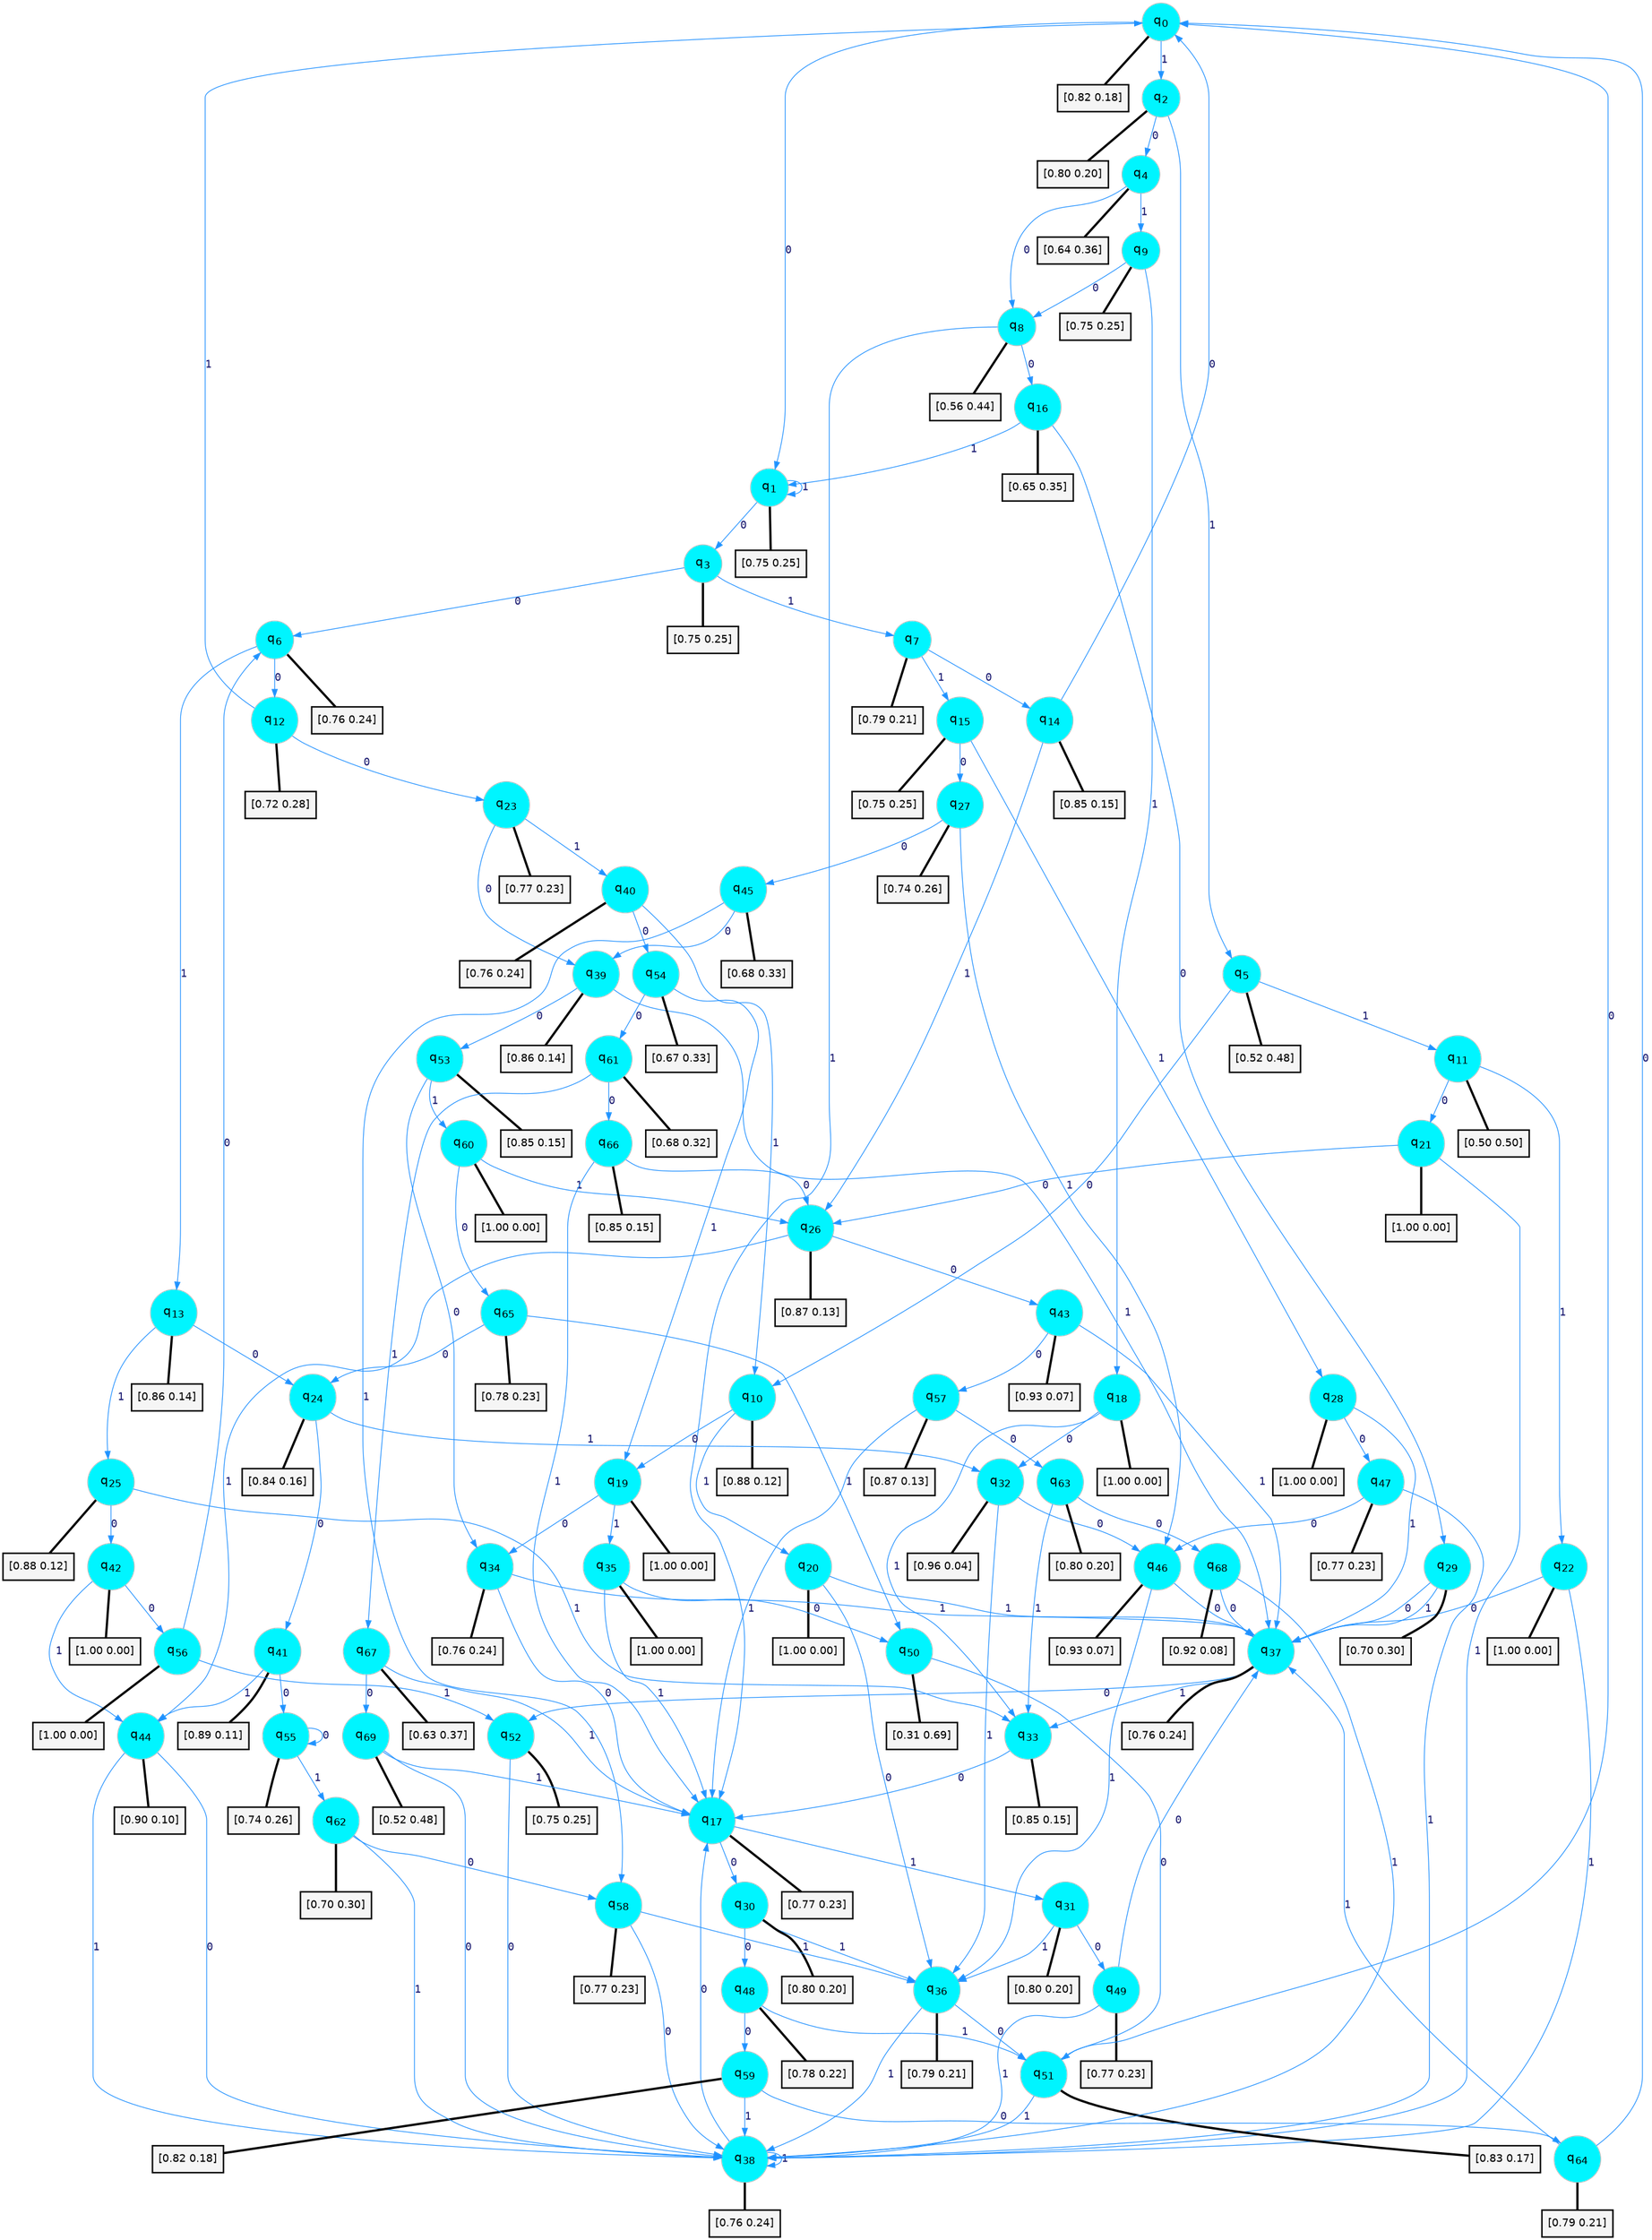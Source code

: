 digraph G {
graph [
bgcolor=transparent, dpi=300, rankdir=TD, size="40,25"];
node [
color=gray, fillcolor=turquoise1, fontcolor=black, fontname=Helvetica, fontsize=16, fontweight=bold, shape=circle, style=filled];
edge [
arrowsize=1, color=dodgerblue1, fontcolor=midnightblue, fontname=courier, fontweight=bold, penwidth=1, style=solid, weight=20];
0[label=<q<SUB>0</SUB>>];
1[label=<q<SUB>1</SUB>>];
2[label=<q<SUB>2</SUB>>];
3[label=<q<SUB>3</SUB>>];
4[label=<q<SUB>4</SUB>>];
5[label=<q<SUB>5</SUB>>];
6[label=<q<SUB>6</SUB>>];
7[label=<q<SUB>7</SUB>>];
8[label=<q<SUB>8</SUB>>];
9[label=<q<SUB>9</SUB>>];
10[label=<q<SUB>10</SUB>>];
11[label=<q<SUB>11</SUB>>];
12[label=<q<SUB>12</SUB>>];
13[label=<q<SUB>13</SUB>>];
14[label=<q<SUB>14</SUB>>];
15[label=<q<SUB>15</SUB>>];
16[label=<q<SUB>16</SUB>>];
17[label=<q<SUB>17</SUB>>];
18[label=<q<SUB>18</SUB>>];
19[label=<q<SUB>19</SUB>>];
20[label=<q<SUB>20</SUB>>];
21[label=<q<SUB>21</SUB>>];
22[label=<q<SUB>22</SUB>>];
23[label=<q<SUB>23</SUB>>];
24[label=<q<SUB>24</SUB>>];
25[label=<q<SUB>25</SUB>>];
26[label=<q<SUB>26</SUB>>];
27[label=<q<SUB>27</SUB>>];
28[label=<q<SUB>28</SUB>>];
29[label=<q<SUB>29</SUB>>];
30[label=<q<SUB>30</SUB>>];
31[label=<q<SUB>31</SUB>>];
32[label=<q<SUB>32</SUB>>];
33[label=<q<SUB>33</SUB>>];
34[label=<q<SUB>34</SUB>>];
35[label=<q<SUB>35</SUB>>];
36[label=<q<SUB>36</SUB>>];
37[label=<q<SUB>37</SUB>>];
38[label=<q<SUB>38</SUB>>];
39[label=<q<SUB>39</SUB>>];
40[label=<q<SUB>40</SUB>>];
41[label=<q<SUB>41</SUB>>];
42[label=<q<SUB>42</SUB>>];
43[label=<q<SUB>43</SUB>>];
44[label=<q<SUB>44</SUB>>];
45[label=<q<SUB>45</SUB>>];
46[label=<q<SUB>46</SUB>>];
47[label=<q<SUB>47</SUB>>];
48[label=<q<SUB>48</SUB>>];
49[label=<q<SUB>49</SUB>>];
50[label=<q<SUB>50</SUB>>];
51[label=<q<SUB>51</SUB>>];
52[label=<q<SUB>52</SUB>>];
53[label=<q<SUB>53</SUB>>];
54[label=<q<SUB>54</SUB>>];
55[label=<q<SUB>55</SUB>>];
56[label=<q<SUB>56</SUB>>];
57[label=<q<SUB>57</SUB>>];
58[label=<q<SUB>58</SUB>>];
59[label=<q<SUB>59</SUB>>];
60[label=<q<SUB>60</SUB>>];
61[label=<q<SUB>61</SUB>>];
62[label=<q<SUB>62</SUB>>];
63[label=<q<SUB>63</SUB>>];
64[label=<q<SUB>64</SUB>>];
65[label=<q<SUB>65</SUB>>];
66[label=<q<SUB>66</SUB>>];
67[label=<q<SUB>67</SUB>>];
68[label=<q<SUB>68</SUB>>];
69[label=<q<SUB>69</SUB>>];
70[label="[0.82 0.18]", shape=box,fontcolor=black, fontname=Helvetica, fontsize=14, penwidth=2, fillcolor=whitesmoke,color=black];
71[label="[0.75 0.25]", shape=box,fontcolor=black, fontname=Helvetica, fontsize=14, penwidth=2, fillcolor=whitesmoke,color=black];
72[label="[0.80 0.20]", shape=box,fontcolor=black, fontname=Helvetica, fontsize=14, penwidth=2, fillcolor=whitesmoke,color=black];
73[label="[0.75 0.25]", shape=box,fontcolor=black, fontname=Helvetica, fontsize=14, penwidth=2, fillcolor=whitesmoke,color=black];
74[label="[0.64 0.36]", shape=box,fontcolor=black, fontname=Helvetica, fontsize=14, penwidth=2, fillcolor=whitesmoke,color=black];
75[label="[0.52 0.48]", shape=box,fontcolor=black, fontname=Helvetica, fontsize=14, penwidth=2, fillcolor=whitesmoke,color=black];
76[label="[0.76 0.24]", shape=box,fontcolor=black, fontname=Helvetica, fontsize=14, penwidth=2, fillcolor=whitesmoke,color=black];
77[label="[0.79 0.21]", shape=box,fontcolor=black, fontname=Helvetica, fontsize=14, penwidth=2, fillcolor=whitesmoke,color=black];
78[label="[0.56 0.44]", shape=box,fontcolor=black, fontname=Helvetica, fontsize=14, penwidth=2, fillcolor=whitesmoke,color=black];
79[label="[0.75 0.25]", shape=box,fontcolor=black, fontname=Helvetica, fontsize=14, penwidth=2, fillcolor=whitesmoke,color=black];
80[label="[0.88 0.12]", shape=box,fontcolor=black, fontname=Helvetica, fontsize=14, penwidth=2, fillcolor=whitesmoke,color=black];
81[label="[0.50 0.50]", shape=box,fontcolor=black, fontname=Helvetica, fontsize=14, penwidth=2, fillcolor=whitesmoke,color=black];
82[label="[0.72 0.28]", shape=box,fontcolor=black, fontname=Helvetica, fontsize=14, penwidth=2, fillcolor=whitesmoke,color=black];
83[label="[0.86 0.14]", shape=box,fontcolor=black, fontname=Helvetica, fontsize=14, penwidth=2, fillcolor=whitesmoke,color=black];
84[label="[0.85 0.15]", shape=box,fontcolor=black, fontname=Helvetica, fontsize=14, penwidth=2, fillcolor=whitesmoke,color=black];
85[label="[0.75 0.25]", shape=box,fontcolor=black, fontname=Helvetica, fontsize=14, penwidth=2, fillcolor=whitesmoke,color=black];
86[label="[0.65 0.35]", shape=box,fontcolor=black, fontname=Helvetica, fontsize=14, penwidth=2, fillcolor=whitesmoke,color=black];
87[label="[0.77 0.23]", shape=box,fontcolor=black, fontname=Helvetica, fontsize=14, penwidth=2, fillcolor=whitesmoke,color=black];
88[label="[1.00 0.00]", shape=box,fontcolor=black, fontname=Helvetica, fontsize=14, penwidth=2, fillcolor=whitesmoke,color=black];
89[label="[1.00 0.00]", shape=box,fontcolor=black, fontname=Helvetica, fontsize=14, penwidth=2, fillcolor=whitesmoke,color=black];
90[label="[1.00 0.00]", shape=box,fontcolor=black, fontname=Helvetica, fontsize=14, penwidth=2, fillcolor=whitesmoke,color=black];
91[label="[1.00 0.00]", shape=box,fontcolor=black, fontname=Helvetica, fontsize=14, penwidth=2, fillcolor=whitesmoke,color=black];
92[label="[1.00 0.00]", shape=box,fontcolor=black, fontname=Helvetica, fontsize=14, penwidth=2, fillcolor=whitesmoke,color=black];
93[label="[0.77 0.23]", shape=box,fontcolor=black, fontname=Helvetica, fontsize=14, penwidth=2, fillcolor=whitesmoke,color=black];
94[label="[0.84 0.16]", shape=box,fontcolor=black, fontname=Helvetica, fontsize=14, penwidth=2, fillcolor=whitesmoke,color=black];
95[label="[0.88 0.12]", shape=box,fontcolor=black, fontname=Helvetica, fontsize=14, penwidth=2, fillcolor=whitesmoke,color=black];
96[label="[0.87 0.13]", shape=box,fontcolor=black, fontname=Helvetica, fontsize=14, penwidth=2, fillcolor=whitesmoke,color=black];
97[label="[0.74 0.26]", shape=box,fontcolor=black, fontname=Helvetica, fontsize=14, penwidth=2, fillcolor=whitesmoke,color=black];
98[label="[1.00 0.00]", shape=box,fontcolor=black, fontname=Helvetica, fontsize=14, penwidth=2, fillcolor=whitesmoke,color=black];
99[label="[0.70 0.30]", shape=box,fontcolor=black, fontname=Helvetica, fontsize=14, penwidth=2, fillcolor=whitesmoke,color=black];
100[label="[0.80 0.20]", shape=box,fontcolor=black, fontname=Helvetica, fontsize=14, penwidth=2, fillcolor=whitesmoke,color=black];
101[label="[0.80 0.20]", shape=box,fontcolor=black, fontname=Helvetica, fontsize=14, penwidth=2, fillcolor=whitesmoke,color=black];
102[label="[0.96 0.04]", shape=box,fontcolor=black, fontname=Helvetica, fontsize=14, penwidth=2, fillcolor=whitesmoke,color=black];
103[label="[0.85 0.15]", shape=box,fontcolor=black, fontname=Helvetica, fontsize=14, penwidth=2, fillcolor=whitesmoke,color=black];
104[label="[0.76 0.24]", shape=box,fontcolor=black, fontname=Helvetica, fontsize=14, penwidth=2, fillcolor=whitesmoke,color=black];
105[label="[1.00 0.00]", shape=box,fontcolor=black, fontname=Helvetica, fontsize=14, penwidth=2, fillcolor=whitesmoke,color=black];
106[label="[0.79 0.21]", shape=box,fontcolor=black, fontname=Helvetica, fontsize=14, penwidth=2, fillcolor=whitesmoke,color=black];
107[label="[0.76 0.24]", shape=box,fontcolor=black, fontname=Helvetica, fontsize=14, penwidth=2, fillcolor=whitesmoke,color=black];
108[label="[0.76 0.24]", shape=box,fontcolor=black, fontname=Helvetica, fontsize=14, penwidth=2, fillcolor=whitesmoke,color=black];
109[label="[0.86 0.14]", shape=box,fontcolor=black, fontname=Helvetica, fontsize=14, penwidth=2, fillcolor=whitesmoke,color=black];
110[label="[0.76 0.24]", shape=box,fontcolor=black, fontname=Helvetica, fontsize=14, penwidth=2, fillcolor=whitesmoke,color=black];
111[label="[0.89 0.11]", shape=box,fontcolor=black, fontname=Helvetica, fontsize=14, penwidth=2, fillcolor=whitesmoke,color=black];
112[label="[1.00 0.00]", shape=box,fontcolor=black, fontname=Helvetica, fontsize=14, penwidth=2, fillcolor=whitesmoke,color=black];
113[label="[0.93 0.07]", shape=box,fontcolor=black, fontname=Helvetica, fontsize=14, penwidth=2, fillcolor=whitesmoke,color=black];
114[label="[0.90 0.10]", shape=box,fontcolor=black, fontname=Helvetica, fontsize=14, penwidth=2, fillcolor=whitesmoke,color=black];
115[label="[0.68 0.33]", shape=box,fontcolor=black, fontname=Helvetica, fontsize=14, penwidth=2, fillcolor=whitesmoke,color=black];
116[label="[0.93 0.07]", shape=box,fontcolor=black, fontname=Helvetica, fontsize=14, penwidth=2, fillcolor=whitesmoke,color=black];
117[label="[0.77 0.23]", shape=box,fontcolor=black, fontname=Helvetica, fontsize=14, penwidth=2, fillcolor=whitesmoke,color=black];
118[label="[0.78 0.22]", shape=box,fontcolor=black, fontname=Helvetica, fontsize=14, penwidth=2, fillcolor=whitesmoke,color=black];
119[label="[0.77 0.23]", shape=box,fontcolor=black, fontname=Helvetica, fontsize=14, penwidth=2, fillcolor=whitesmoke,color=black];
120[label="[0.31 0.69]", shape=box,fontcolor=black, fontname=Helvetica, fontsize=14, penwidth=2, fillcolor=whitesmoke,color=black];
121[label="[0.83 0.17]", shape=box,fontcolor=black, fontname=Helvetica, fontsize=14, penwidth=2, fillcolor=whitesmoke,color=black];
122[label="[0.75 0.25]", shape=box,fontcolor=black, fontname=Helvetica, fontsize=14, penwidth=2, fillcolor=whitesmoke,color=black];
123[label="[0.85 0.15]", shape=box,fontcolor=black, fontname=Helvetica, fontsize=14, penwidth=2, fillcolor=whitesmoke,color=black];
124[label="[0.67 0.33]", shape=box,fontcolor=black, fontname=Helvetica, fontsize=14, penwidth=2, fillcolor=whitesmoke,color=black];
125[label="[0.74 0.26]", shape=box,fontcolor=black, fontname=Helvetica, fontsize=14, penwidth=2, fillcolor=whitesmoke,color=black];
126[label="[1.00 0.00]", shape=box,fontcolor=black, fontname=Helvetica, fontsize=14, penwidth=2, fillcolor=whitesmoke,color=black];
127[label="[0.87 0.13]", shape=box,fontcolor=black, fontname=Helvetica, fontsize=14, penwidth=2, fillcolor=whitesmoke,color=black];
128[label="[0.77 0.23]", shape=box,fontcolor=black, fontname=Helvetica, fontsize=14, penwidth=2, fillcolor=whitesmoke,color=black];
129[label="[0.82 0.18]", shape=box,fontcolor=black, fontname=Helvetica, fontsize=14, penwidth=2, fillcolor=whitesmoke,color=black];
130[label="[1.00 0.00]", shape=box,fontcolor=black, fontname=Helvetica, fontsize=14, penwidth=2, fillcolor=whitesmoke,color=black];
131[label="[0.68 0.32]", shape=box,fontcolor=black, fontname=Helvetica, fontsize=14, penwidth=2, fillcolor=whitesmoke,color=black];
132[label="[0.70 0.30]", shape=box,fontcolor=black, fontname=Helvetica, fontsize=14, penwidth=2, fillcolor=whitesmoke,color=black];
133[label="[0.80 0.20]", shape=box,fontcolor=black, fontname=Helvetica, fontsize=14, penwidth=2, fillcolor=whitesmoke,color=black];
134[label="[0.79 0.21]", shape=box,fontcolor=black, fontname=Helvetica, fontsize=14, penwidth=2, fillcolor=whitesmoke,color=black];
135[label="[0.78 0.23]", shape=box,fontcolor=black, fontname=Helvetica, fontsize=14, penwidth=2, fillcolor=whitesmoke,color=black];
136[label="[0.85 0.15]", shape=box,fontcolor=black, fontname=Helvetica, fontsize=14, penwidth=2, fillcolor=whitesmoke,color=black];
137[label="[0.63 0.37]", shape=box,fontcolor=black, fontname=Helvetica, fontsize=14, penwidth=2, fillcolor=whitesmoke,color=black];
138[label="[0.92 0.08]", shape=box,fontcolor=black, fontname=Helvetica, fontsize=14, penwidth=2, fillcolor=whitesmoke,color=black];
139[label="[0.52 0.48]", shape=box,fontcolor=black, fontname=Helvetica, fontsize=14, penwidth=2, fillcolor=whitesmoke,color=black];
0->1 [label=0];
0->2 [label=1];
0->70 [arrowhead=none, penwidth=3,color=black];
1->3 [label=0];
1->1 [label=1];
1->71 [arrowhead=none, penwidth=3,color=black];
2->4 [label=0];
2->5 [label=1];
2->72 [arrowhead=none, penwidth=3,color=black];
3->6 [label=0];
3->7 [label=1];
3->73 [arrowhead=none, penwidth=3,color=black];
4->8 [label=0];
4->9 [label=1];
4->74 [arrowhead=none, penwidth=3,color=black];
5->10 [label=0];
5->11 [label=1];
5->75 [arrowhead=none, penwidth=3,color=black];
6->12 [label=0];
6->13 [label=1];
6->76 [arrowhead=none, penwidth=3,color=black];
7->14 [label=0];
7->15 [label=1];
7->77 [arrowhead=none, penwidth=3,color=black];
8->16 [label=0];
8->17 [label=1];
8->78 [arrowhead=none, penwidth=3,color=black];
9->8 [label=0];
9->18 [label=1];
9->79 [arrowhead=none, penwidth=3,color=black];
10->19 [label=0];
10->20 [label=1];
10->80 [arrowhead=none, penwidth=3,color=black];
11->21 [label=0];
11->22 [label=1];
11->81 [arrowhead=none, penwidth=3,color=black];
12->23 [label=0];
12->0 [label=1];
12->82 [arrowhead=none, penwidth=3,color=black];
13->24 [label=0];
13->25 [label=1];
13->83 [arrowhead=none, penwidth=3,color=black];
14->0 [label=0];
14->26 [label=1];
14->84 [arrowhead=none, penwidth=3,color=black];
15->27 [label=0];
15->28 [label=1];
15->85 [arrowhead=none, penwidth=3,color=black];
16->29 [label=0];
16->1 [label=1];
16->86 [arrowhead=none, penwidth=3,color=black];
17->30 [label=0];
17->31 [label=1];
17->87 [arrowhead=none, penwidth=3,color=black];
18->32 [label=0];
18->33 [label=1];
18->88 [arrowhead=none, penwidth=3,color=black];
19->34 [label=0];
19->35 [label=1];
19->89 [arrowhead=none, penwidth=3,color=black];
20->36 [label=0];
20->37 [label=1];
20->90 [arrowhead=none, penwidth=3,color=black];
21->26 [label=0];
21->38 [label=1];
21->91 [arrowhead=none, penwidth=3,color=black];
22->37 [label=0];
22->38 [label=1];
22->92 [arrowhead=none, penwidth=3,color=black];
23->39 [label=0];
23->40 [label=1];
23->93 [arrowhead=none, penwidth=3,color=black];
24->41 [label=0];
24->32 [label=1];
24->94 [arrowhead=none, penwidth=3,color=black];
25->42 [label=0];
25->33 [label=1];
25->95 [arrowhead=none, penwidth=3,color=black];
26->43 [label=0];
26->44 [label=1];
26->96 [arrowhead=none, penwidth=3,color=black];
27->45 [label=0];
27->46 [label=1];
27->97 [arrowhead=none, penwidth=3,color=black];
28->47 [label=0];
28->37 [label=1];
28->98 [arrowhead=none, penwidth=3,color=black];
29->37 [label=0];
29->37 [label=1];
29->99 [arrowhead=none, penwidth=3,color=black];
30->48 [label=0];
30->36 [label=1];
30->100 [arrowhead=none, penwidth=3,color=black];
31->49 [label=0];
31->36 [label=1];
31->101 [arrowhead=none, penwidth=3,color=black];
32->46 [label=0];
32->36 [label=1];
32->102 [arrowhead=none, penwidth=3,color=black];
33->17 [label=0];
33->103 [arrowhead=none, penwidth=3,color=black];
34->17 [label=0];
34->37 [label=1];
34->104 [arrowhead=none, penwidth=3,color=black];
35->50 [label=0];
35->17 [label=1];
35->105 [arrowhead=none, penwidth=3,color=black];
36->51 [label=0];
36->38 [label=1];
36->106 [arrowhead=none, penwidth=3,color=black];
37->52 [label=0];
37->33 [label=1];
37->107 [arrowhead=none, penwidth=3,color=black];
38->17 [label=0];
38->38 [label=1];
38->108 [arrowhead=none, penwidth=3,color=black];
39->53 [label=0];
39->37 [label=1];
39->109 [arrowhead=none, penwidth=3,color=black];
40->54 [label=0];
40->10 [label=1];
40->110 [arrowhead=none, penwidth=3,color=black];
41->55 [label=0];
41->44 [label=1];
41->111 [arrowhead=none, penwidth=3,color=black];
42->56 [label=0];
42->44 [label=1];
42->112 [arrowhead=none, penwidth=3,color=black];
43->57 [label=0];
43->37 [label=1];
43->113 [arrowhead=none, penwidth=3,color=black];
44->38 [label=0];
44->38 [label=1];
44->114 [arrowhead=none, penwidth=3,color=black];
45->39 [label=0];
45->58 [label=1];
45->115 [arrowhead=none, penwidth=3,color=black];
46->37 [label=0];
46->36 [label=1];
46->116 [arrowhead=none, penwidth=3,color=black];
47->46 [label=0];
47->38 [label=1];
47->117 [arrowhead=none, penwidth=3,color=black];
48->59 [label=0];
48->51 [label=1];
48->118 [arrowhead=none, penwidth=3,color=black];
49->37 [label=0];
49->38 [label=1];
49->119 [arrowhead=none, penwidth=3,color=black];
50->51 [label=0];
50->120 [arrowhead=none, penwidth=3,color=black];
51->0 [label=0];
51->38 [label=1];
51->121 [arrowhead=none, penwidth=3,color=black];
52->38 [label=0];
52->122 [arrowhead=none, penwidth=3,color=black];
53->34 [label=0];
53->60 [label=1];
53->123 [arrowhead=none, penwidth=3,color=black];
54->61 [label=0];
54->19 [label=1];
54->124 [arrowhead=none, penwidth=3,color=black];
55->55 [label=0];
55->62 [label=1];
55->125 [arrowhead=none, penwidth=3,color=black];
56->6 [label=0];
56->52 [label=1];
56->126 [arrowhead=none, penwidth=3,color=black];
57->63 [label=0];
57->17 [label=1];
57->127 [arrowhead=none, penwidth=3,color=black];
58->38 [label=0];
58->36 [label=1];
58->128 [arrowhead=none, penwidth=3,color=black];
59->64 [label=0];
59->38 [label=1];
59->129 [arrowhead=none, penwidth=3,color=black];
60->65 [label=0];
60->26 [label=1];
60->130 [arrowhead=none, penwidth=3,color=black];
61->66 [label=0];
61->67 [label=1];
61->131 [arrowhead=none, penwidth=3,color=black];
62->58 [label=0];
62->38 [label=1];
62->132 [arrowhead=none, penwidth=3,color=black];
63->68 [label=0];
63->33 [label=1];
63->133 [arrowhead=none, penwidth=3,color=black];
64->0 [label=0];
64->37 [label=1];
64->134 [arrowhead=none, penwidth=3,color=black];
65->24 [label=0];
65->50 [label=1];
65->135 [arrowhead=none, penwidth=3,color=black];
66->26 [label=0];
66->17 [label=1];
66->136 [arrowhead=none, penwidth=3,color=black];
67->69 [label=0];
67->17 [label=1];
67->137 [arrowhead=none, penwidth=3,color=black];
68->37 [label=0];
68->38 [label=1];
68->138 [arrowhead=none, penwidth=3,color=black];
69->38 [label=0];
69->17 [label=1];
69->139 [arrowhead=none, penwidth=3,color=black];
}
